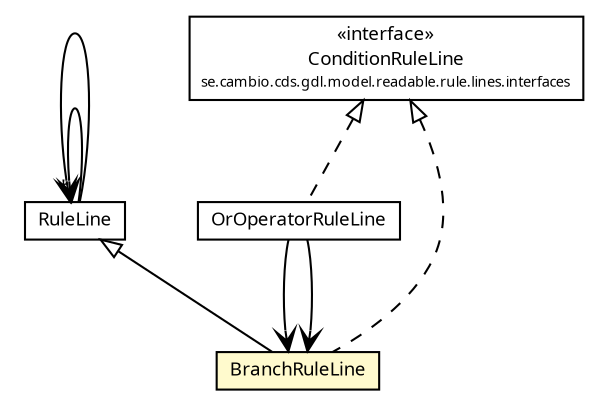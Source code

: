 #!/usr/local/bin/dot
#
# Class diagram 
# Generated by UMLGraph version R5_6 (http://www.umlgraph.org/)
#

digraph G {
	edge [fontname="Trebuchet MS",fontsize=10,labelfontname="Trebuchet MS",labelfontsize=10];
	node [fontname="Trebuchet MS",fontsize=10,shape=plaintext];
	nodesep=0.25;
	ranksep=0.5;
	// se.cambio.cds.gdl.model.readable.rule.lines.RuleLine
	c94785 [label=<<table title="se.cambio.cds.gdl.model.readable.rule.lines.RuleLine" border="0" cellborder="1" cellspacing="0" cellpadding="2" port="p" href="./RuleLine.html">
		<tr><td><table border="0" cellspacing="0" cellpadding="1">
<tr><td align="center" balign="center"><font face="Trebuchet MS"> RuleLine </font></td></tr>
		</table></td></tr>
		</table>>, URL="./RuleLine.html", fontname="Trebuchet MS", fontcolor="black", fontsize=9.0];
	// se.cambio.cds.gdl.model.readable.rule.lines.OrOperatorRuleLine
	c94786 [label=<<table title="se.cambio.cds.gdl.model.readable.rule.lines.OrOperatorRuleLine" border="0" cellborder="1" cellspacing="0" cellpadding="2" port="p" href="./OrOperatorRuleLine.html">
		<tr><td><table border="0" cellspacing="0" cellpadding="1">
<tr><td align="center" balign="center"><font face="Trebuchet MS"> OrOperatorRuleLine </font></td></tr>
		</table></td></tr>
		</table>>, URL="./OrOperatorRuleLine.html", fontname="Trebuchet MS", fontcolor="black", fontsize=9.0];
	// se.cambio.cds.gdl.model.readable.rule.lines.BranchRuleLine
	c94795 [label=<<table title="se.cambio.cds.gdl.model.readable.rule.lines.BranchRuleLine" border="0" cellborder="1" cellspacing="0" cellpadding="2" port="p" bgcolor="lemonChiffon" href="./BranchRuleLine.html">
		<tr><td><table border="0" cellspacing="0" cellpadding="1">
<tr><td align="center" balign="center"><font face="Trebuchet MS"> BranchRuleLine </font></td></tr>
		</table></td></tr>
		</table>>, URL="./BranchRuleLine.html", fontname="Trebuchet MS", fontcolor="black", fontsize=9.0];
	// se.cambio.cds.gdl.model.readable.rule.lines.interfaces.ConditionRuleLine
	c94823 [label=<<table title="se.cambio.cds.gdl.model.readable.rule.lines.interfaces.ConditionRuleLine" border="0" cellborder="1" cellspacing="0" cellpadding="2" port="p" href="./interfaces/ConditionRuleLine.html">
		<tr><td><table border="0" cellspacing="0" cellpadding="1">
<tr><td align="center" balign="center"> &#171;interface&#187; </td></tr>
<tr><td align="center" balign="center"><font face="Trebuchet MS"> ConditionRuleLine </font></td></tr>
<tr><td align="center" balign="center"><font face="Trebuchet MS" point-size="7.0"> se.cambio.cds.gdl.model.readable.rule.lines.interfaces </font></td></tr>
		</table></td></tr>
		</table>>, URL="./interfaces/ConditionRuleLine.html", fontname="Trebuchet MS", fontcolor="black", fontsize=9.0];
	//se.cambio.cds.gdl.model.readable.rule.lines.OrOperatorRuleLine implements se.cambio.cds.gdl.model.readable.rule.lines.interfaces.ConditionRuleLine
	c94823:p -> c94786:p [dir=back,arrowtail=empty,style=dashed];
	//se.cambio.cds.gdl.model.readable.rule.lines.BranchRuleLine extends se.cambio.cds.gdl.model.readable.rule.lines.RuleLine
	c94785:p -> c94795:p [dir=back,arrowtail=empty];
	//se.cambio.cds.gdl.model.readable.rule.lines.BranchRuleLine implements se.cambio.cds.gdl.model.readable.rule.lines.interfaces.ConditionRuleLine
	c94823:p -> c94795:p [dir=back,arrowtail=empty,style=dashed];
	// se.cambio.cds.gdl.model.readable.rule.lines.RuleLine NAVASSOC se.cambio.cds.gdl.model.readable.rule.lines.RuleLine
	c94785:p -> c94785:p [taillabel="", label="", headlabel="", fontname="Trebuchet MS", fontcolor="black", fontsize=10.0, color="black", arrowhead=open];
	// se.cambio.cds.gdl.model.readable.rule.lines.RuleLine NAVASSOC se.cambio.cds.gdl.model.readable.rule.lines.RuleLine
	c94785:p -> c94785:p [taillabel="", label="", headlabel="*", fontname="Trebuchet MS", fontcolor="black", fontsize=10.0, color="black", arrowhead=open];
	// se.cambio.cds.gdl.model.readable.rule.lines.OrOperatorRuleLine NAVASSOC se.cambio.cds.gdl.model.readable.rule.lines.BranchRuleLine
	c94786:p -> c94795:p [taillabel="", label="", headlabel="", fontname="Trebuchet MS", fontcolor="black", fontsize=10.0, color="black", arrowhead=open];
	// se.cambio.cds.gdl.model.readable.rule.lines.OrOperatorRuleLine NAVASSOC se.cambio.cds.gdl.model.readable.rule.lines.BranchRuleLine
	c94786:p -> c94795:p [taillabel="", label="", headlabel="", fontname="Trebuchet MS", fontcolor="black", fontsize=10.0, color="black", arrowhead=open];
}

